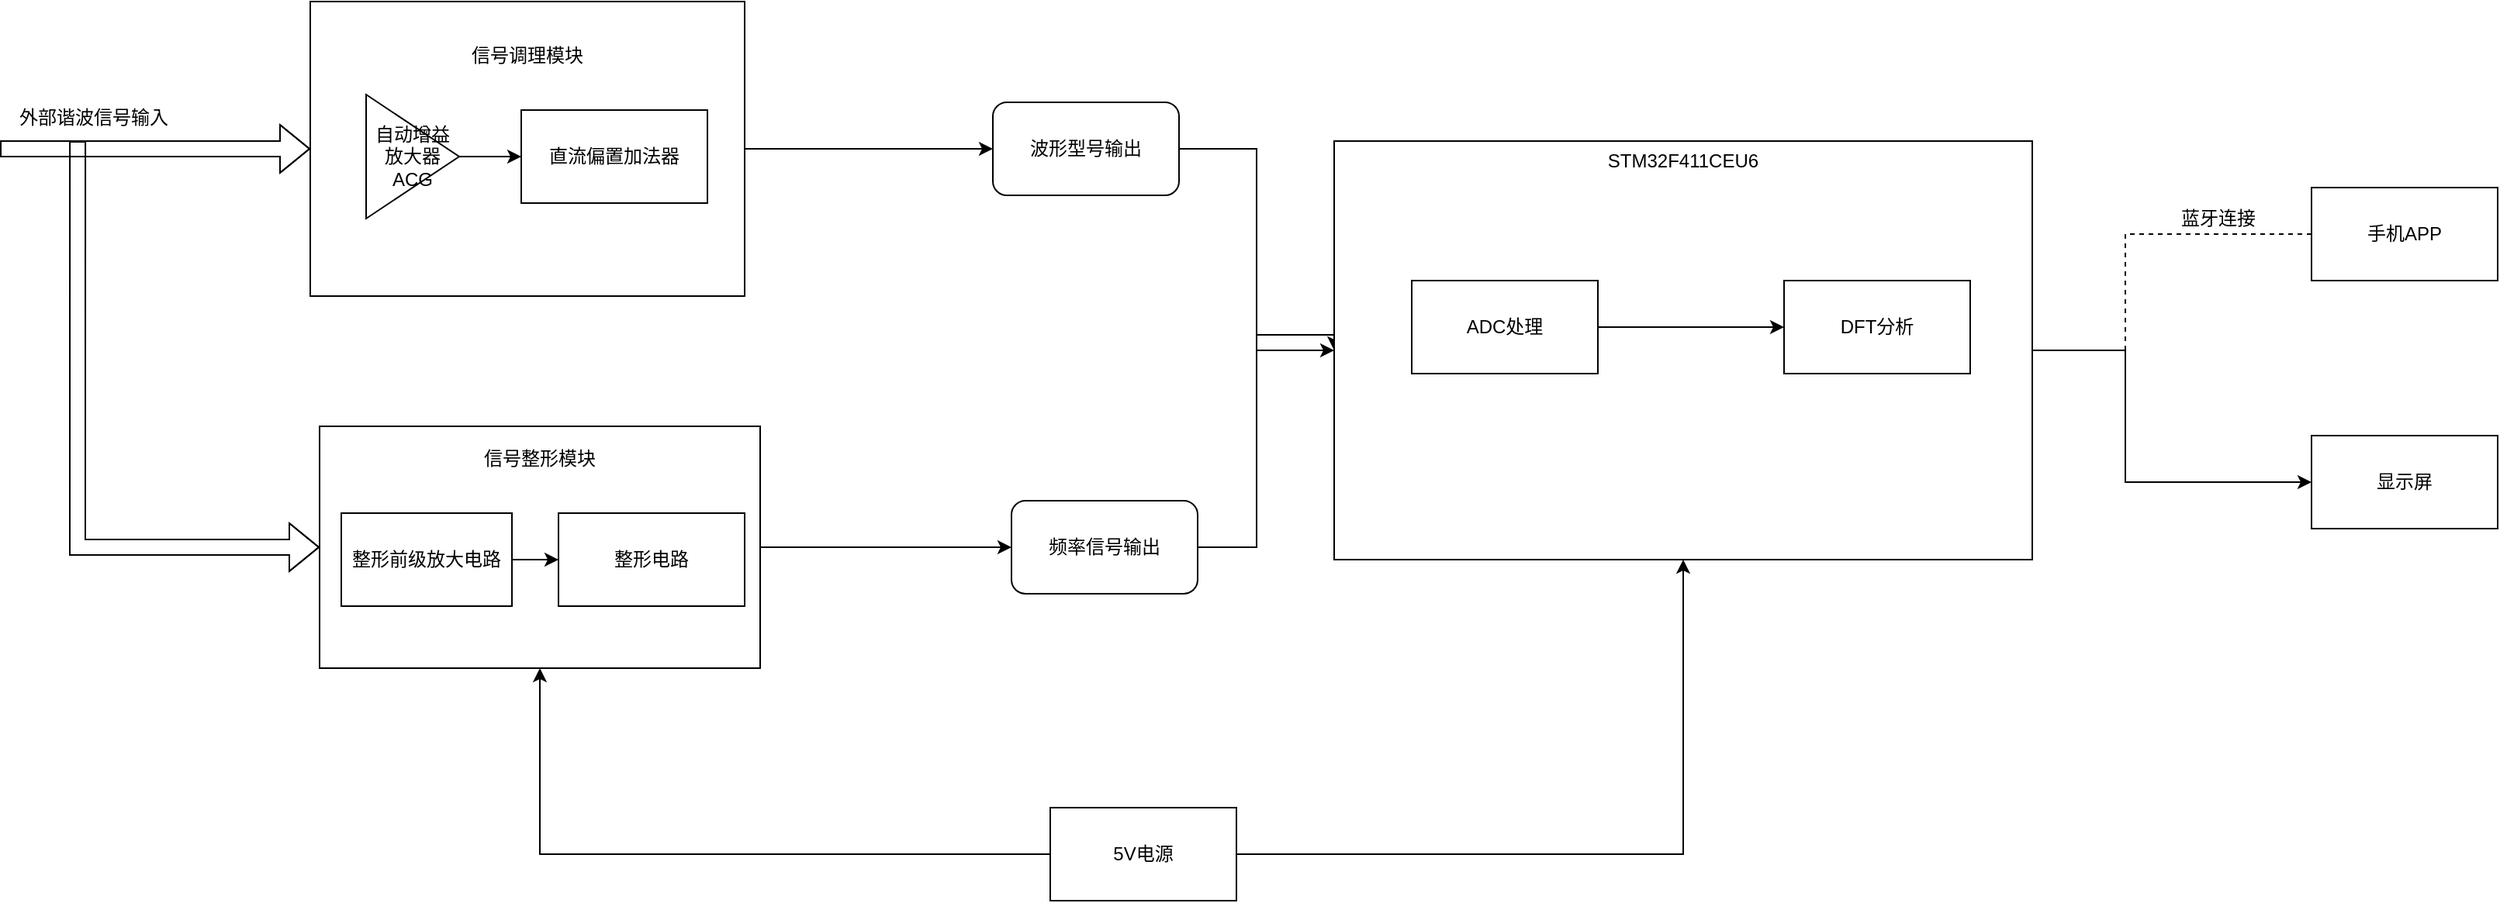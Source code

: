 <mxfile version="24.3.1" type="github">
  <diagram name="Page-1" id="F9cGyugt12f_GxPuB5CZ">
    <mxGraphModel dx="2293" dy="2540" grid="1" gridSize="10" guides="1" tooltips="1" connect="1" arrows="1" fold="1" page="1" pageScale="1" pageWidth="827" pageHeight="1169" math="0" shadow="0">
      <root>
        <mxCell id="0" />
        <mxCell id="1" parent="0" />
        <mxCell id="zKRAgoYs-fPMpbalxxMQ-16" style="edgeStyle=orthogonalEdgeStyle;rounded=0;orthogonalLoop=1;jettySize=auto;html=1;entryX=0;entryY=0.5;entryDx=0;entryDy=0;exitX=0.417;exitY=1;exitDx=0;exitDy=0;exitPerimeter=0;shape=flexArrow;" edge="1" parent="1" source="zKRAgoYs-fPMpbalxxMQ-2" target="zKRAgoYs-fPMpbalxxMQ-10">
          <mxGeometry relative="1" as="geometry" />
        </mxCell>
        <mxCell id="zKRAgoYs-fPMpbalxxMQ-2" value="外部谐波信号输入" style="text;html=1;align=center;verticalAlign=middle;resizable=0;points=[];autosize=1;strokeColor=none;fillColor=none;" vertex="1" parent="1">
          <mxGeometry x="30" y="310" width="120" height="30" as="geometry" />
        </mxCell>
        <mxCell id="zKRAgoYs-fPMpbalxxMQ-8" value="" style="group" vertex="1" connectable="0" parent="1">
          <mxGeometry x="230" y="250" width="280" height="190" as="geometry" />
        </mxCell>
        <mxCell id="zKRAgoYs-fPMpbalxxMQ-5" value="" style="rounded=0;whiteSpace=wrap;html=1;" vertex="1" parent="zKRAgoYs-fPMpbalxxMQ-8">
          <mxGeometry width="280" height="190" as="geometry" />
        </mxCell>
        <mxCell id="zKRAgoYs-fPMpbalxxMQ-7" value="" style="edgeStyle=orthogonalEdgeStyle;rounded=0;orthogonalLoop=1;jettySize=auto;html=1;" edge="1" parent="zKRAgoYs-fPMpbalxxMQ-8" source="zKRAgoYs-fPMpbalxxMQ-3" target="zKRAgoYs-fPMpbalxxMQ-4">
          <mxGeometry relative="1" as="geometry" />
        </mxCell>
        <mxCell id="zKRAgoYs-fPMpbalxxMQ-3" value="自动增益放大器ACG" style="triangle;whiteSpace=wrap;html=1;" vertex="1" parent="zKRAgoYs-fPMpbalxxMQ-8">
          <mxGeometry x="36" y="60" width="60" height="80" as="geometry" />
        </mxCell>
        <mxCell id="zKRAgoYs-fPMpbalxxMQ-4" value="直流偏置加法器" style="rounded=0;whiteSpace=wrap;html=1;" vertex="1" parent="zKRAgoYs-fPMpbalxxMQ-8">
          <mxGeometry x="136" y="70" width="120" height="60" as="geometry" />
        </mxCell>
        <mxCell id="zKRAgoYs-fPMpbalxxMQ-6" value="信号调理模块" style="text;html=1;align=center;verticalAlign=middle;whiteSpace=wrap;rounded=0;" vertex="1" parent="zKRAgoYs-fPMpbalxxMQ-8">
          <mxGeometry x="92" y="20" width="96" height="30" as="geometry" />
        </mxCell>
        <mxCell id="zKRAgoYs-fPMpbalxxMQ-20" value="" style="edgeStyle=orthogonalEdgeStyle;rounded=0;orthogonalLoop=1;jettySize=auto;html=1;" edge="1" parent="1" source="zKRAgoYs-fPMpbalxxMQ-10" target="zKRAgoYs-fPMpbalxxMQ-19">
          <mxGeometry relative="1" as="geometry" />
        </mxCell>
        <mxCell id="zKRAgoYs-fPMpbalxxMQ-10" value="" style="rounded=0;whiteSpace=wrap;html=1;" vertex="1" parent="1">
          <mxGeometry x="236" y="524" width="284" height="156" as="geometry" />
        </mxCell>
        <mxCell id="zKRAgoYs-fPMpbalxxMQ-11" value="信号整形模块" style="text;html=1;align=center;verticalAlign=middle;whiteSpace=wrap;rounded=0;" vertex="1" parent="1">
          <mxGeometry x="333" y="530" width="90" height="30" as="geometry" />
        </mxCell>
        <mxCell id="zKRAgoYs-fPMpbalxxMQ-12" value="整形前级放大电路" style="rounded=0;whiteSpace=wrap;html=1;" vertex="1" parent="1">
          <mxGeometry x="250" y="580" width="110" height="60" as="geometry" />
        </mxCell>
        <mxCell id="zKRAgoYs-fPMpbalxxMQ-13" value="整形电路" style="rounded=0;whiteSpace=wrap;html=1;" vertex="1" parent="1">
          <mxGeometry x="390" y="580" width="120" height="60" as="geometry" />
        </mxCell>
        <mxCell id="zKRAgoYs-fPMpbalxxMQ-1" value="" style="shape=flexArrow;endArrow=classic;html=1;rounded=0;entryX=0;entryY=0.5;entryDx=0;entryDy=0;" edge="1" parent="1" target="zKRAgoYs-fPMpbalxxMQ-5">
          <mxGeometry width="50" height="50" relative="1" as="geometry">
            <mxPoint x="30" y="345" as="sourcePoint" />
            <mxPoint x="110" y="350" as="targetPoint" />
            <Array as="points">
              <mxPoint x="70" y="345" />
            </Array>
          </mxGeometry>
        </mxCell>
        <mxCell id="zKRAgoYs-fPMpbalxxMQ-28" style="edgeStyle=orthogonalEdgeStyle;rounded=0;orthogonalLoop=1;jettySize=auto;html=1;entryX=0;entryY=0.5;entryDx=0;entryDy=0;" edge="1" parent="1" source="zKRAgoYs-fPMpbalxxMQ-17" target="zKRAgoYs-fPMpbalxxMQ-23">
          <mxGeometry relative="1" as="geometry" />
        </mxCell>
        <mxCell id="zKRAgoYs-fPMpbalxxMQ-17" value="波形型号输出" style="whiteSpace=wrap;html=1;rounded=1;" vertex="1" parent="1">
          <mxGeometry x="670" y="315" width="120" height="60" as="geometry" />
        </mxCell>
        <mxCell id="zKRAgoYs-fPMpbalxxMQ-18" value="" style="edgeStyle=orthogonalEdgeStyle;rounded=0;orthogonalLoop=1;jettySize=auto;html=1;" edge="1" parent="1" source="zKRAgoYs-fPMpbalxxMQ-5" target="zKRAgoYs-fPMpbalxxMQ-17">
          <mxGeometry relative="1" as="geometry" />
        </mxCell>
        <mxCell id="zKRAgoYs-fPMpbalxxMQ-29" style="edgeStyle=orthogonalEdgeStyle;rounded=0;orthogonalLoop=1;jettySize=auto;html=1;exitX=1;exitY=0.5;exitDx=0;exitDy=0;entryX=0;entryY=0.5;entryDx=0;entryDy=0;" edge="1" parent="1" source="zKRAgoYs-fPMpbalxxMQ-19" target="zKRAgoYs-fPMpbalxxMQ-23">
          <mxGeometry relative="1" as="geometry">
            <mxPoint x="840" y="460" as="targetPoint" />
            <Array as="points">
              <mxPoint x="840" y="602" />
              <mxPoint x="840" y="465" />
            </Array>
          </mxGeometry>
        </mxCell>
        <mxCell id="zKRAgoYs-fPMpbalxxMQ-19" value="频率信号输出" style="whiteSpace=wrap;html=1;rounded=1;" vertex="1" parent="1">
          <mxGeometry x="682" y="572" width="120" height="60" as="geometry" />
        </mxCell>
        <mxCell id="zKRAgoYs-fPMpbalxxMQ-22" value="" style="endArrow=classic;html=1;rounded=0;exitX=1;exitY=0.5;exitDx=0;exitDy=0;entryX=0;entryY=0.5;entryDx=0;entryDy=0;" edge="1" parent="1" source="zKRAgoYs-fPMpbalxxMQ-12" target="zKRAgoYs-fPMpbalxxMQ-13">
          <mxGeometry width="50" height="50" relative="1" as="geometry">
            <mxPoint x="330" y="630" as="sourcePoint" />
            <mxPoint x="380" y="580" as="targetPoint" />
          </mxGeometry>
        </mxCell>
        <mxCell id="zKRAgoYs-fPMpbalxxMQ-23" value="" style="rounded=0;whiteSpace=wrap;html=1;" vertex="1" parent="1">
          <mxGeometry x="890" y="340" width="450" height="270" as="geometry" />
        </mxCell>
        <mxCell id="zKRAgoYs-fPMpbalxxMQ-24" value="STM32F411CEU6&lt;div&gt;&lt;br&gt;&lt;/div&gt;" style="text;html=1;align=center;verticalAlign=middle;whiteSpace=wrap;rounded=0;" vertex="1" parent="1">
          <mxGeometry x="1085" y="345" width="60" height="30" as="geometry" />
        </mxCell>
        <mxCell id="zKRAgoYs-fPMpbalxxMQ-26" value="ADC处理" style="rounded=0;whiteSpace=wrap;html=1;" vertex="1" parent="1">
          <mxGeometry x="940" y="430" width="120" height="60" as="geometry" />
        </mxCell>
        <mxCell id="zKRAgoYs-fPMpbalxxMQ-27" value="DFT分析" style="rounded=0;whiteSpace=wrap;html=1;" vertex="1" parent="1">
          <mxGeometry x="1180" y="430" width="120" height="60" as="geometry" />
        </mxCell>
        <mxCell id="zKRAgoYs-fPMpbalxxMQ-31" value="" style="endArrow=classic;html=1;rounded=0;exitX=1;exitY=0.5;exitDx=0;exitDy=0;" edge="1" parent="1" source="zKRAgoYs-fPMpbalxxMQ-26" target="zKRAgoYs-fPMpbalxxMQ-27">
          <mxGeometry width="50" height="50" relative="1" as="geometry">
            <mxPoint x="1050" y="530" as="sourcePoint" />
            <mxPoint x="1100" y="480" as="targetPoint" />
          </mxGeometry>
        </mxCell>
        <mxCell id="zKRAgoYs-fPMpbalxxMQ-34" value="显示屏" style="rounded=0;whiteSpace=wrap;html=1;" vertex="1" parent="1">
          <mxGeometry x="1520" y="530" width="120" height="60" as="geometry" />
        </mxCell>
        <mxCell id="zKRAgoYs-fPMpbalxxMQ-35" value="" style="endArrow=classic;html=1;rounded=0;entryX=0;entryY=0.5;entryDx=0;entryDy=0;exitX=1;exitY=0.5;exitDx=0;exitDy=0;" edge="1" parent="1" source="zKRAgoYs-fPMpbalxxMQ-23" target="zKRAgoYs-fPMpbalxxMQ-34">
          <mxGeometry width="50" height="50" relative="1" as="geometry">
            <mxPoint x="1400" y="560" as="sourcePoint" />
            <mxPoint x="1380" y="460" as="targetPoint" />
            <Array as="points">
              <mxPoint x="1400" y="475" />
              <mxPoint x="1400" y="560" />
            </Array>
          </mxGeometry>
        </mxCell>
        <mxCell id="zKRAgoYs-fPMpbalxxMQ-36" value="" style="endArrow=none;dashed=1;html=1;rounded=0;exitX=1;exitY=0.5;exitDx=0;exitDy=0;entryX=0;entryY=0.5;entryDx=0;entryDy=0;" edge="1" parent="1" source="zKRAgoYs-fPMpbalxxMQ-23" target="zKRAgoYs-fPMpbalxxMQ-37">
          <mxGeometry width="50" height="50" relative="1" as="geometry">
            <mxPoint x="1510" y="500" as="sourcePoint" />
            <mxPoint x="1520" y="400" as="targetPoint" />
            <Array as="points">
              <mxPoint x="1400" y="475" />
              <mxPoint x="1400" y="400" />
            </Array>
          </mxGeometry>
        </mxCell>
        <mxCell id="zKRAgoYs-fPMpbalxxMQ-37" value="手机APP" style="rounded=0;whiteSpace=wrap;html=1;" vertex="1" parent="1">
          <mxGeometry x="1520" y="370" width="120" height="60" as="geometry" />
        </mxCell>
        <mxCell id="zKRAgoYs-fPMpbalxxMQ-38" value="蓝牙连接" style="text;html=1;align=center;verticalAlign=middle;whiteSpace=wrap;rounded=0;" vertex="1" parent="1">
          <mxGeometry x="1430" y="375" width="60" height="30" as="geometry" />
        </mxCell>
        <mxCell id="zKRAgoYs-fPMpbalxxMQ-39" value="5V电源" style="rounded=0;whiteSpace=wrap;html=1;" vertex="1" parent="1">
          <mxGeometry x="707" y="770" width="120" height="60" as="geometry" />
        </mxCell>
        <mxCell id="zKRAgoYs-fPMpbalxxMQ-40" value="" style="endArrow=classic;html=1;rounded=0;exitX=0;exitY=0.5;exitDx=0;exitDy=0;entryX=0.5;entryY=1;entryDx=0;entryDy=0;" edge="1" parent="1" source="zKRAgoYs-fPMpbalxxMQ-39" target="zKRAgoYs-fPMpbalxxMQ-10">
          <mxGeometry width="50" height="50" relative="1" as="geometry">
            <mxPoint x="600" y="830" as="sourcePoint" />
            <mxPoint x="650" y="780" as="targetPoint" />
            <Array as="points">
              <mxPoint x="378" y="800" />
            </Array>
          </mxGeometry>
        </mxCell>
        <mxCell id="zKRAgoYs-fPMpbalxxMQ-41" value="" style="endArrow=classic;html=1;rounded=0;exitX=1;exitY=0.5;exitDx=0;exitDy=0;entryX=0.5;entryY=1;entryDx=0;entryDy=0;" edge="1" parent="1" source="zKRAgoYs-fPMpbalxxMQ-39" target="zKRAgoYs-fPMpbalxxMQ-23">
          <mxGeometry width="50" height="50" relative="1" as="geometry">
            <mxPoint x="1020" y="810" as="sourcePoint" />
            <mxPoint x="1070" y="760" as="targetPoint" />
            <Array as="points">
              <mxPoint x="1115" y="800" />
            </Array>
          </mxGeometry>
        </mxCell>
      </root>
    </mxGraphModel>
  </diagram>
</mxfile>
